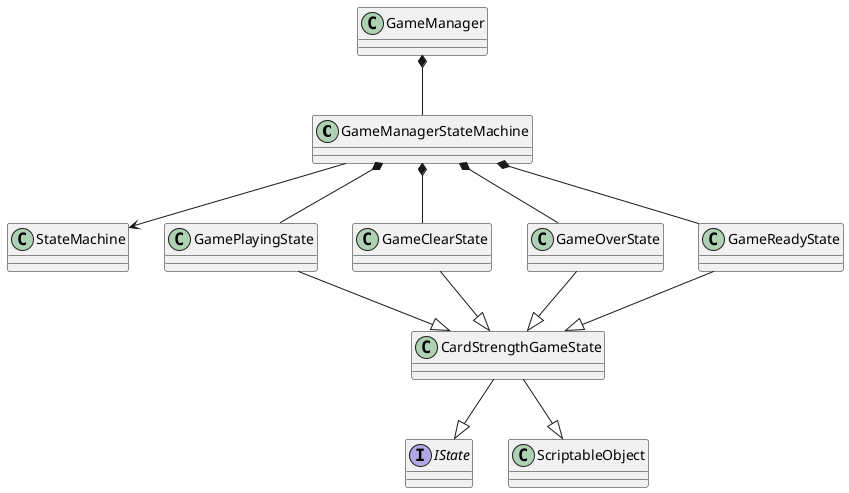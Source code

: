 @startuml
class GameManagerStateMachine
class GameManager
class StateMachine
class CardStrengthGameState
class GamePlayingState
class GameClearState
class GameOverState
class GameReadyState
interface IState
class ScriptableObject

GameManager *-- GameManagerStateMachine

GameManagerStateMachine *-- GamePlayingState
GameManagerStateMachine *-- GameClearState
GameManagerStateMachine *-- GameOverState
GameManagerStateMachine *-- GameReadyState
GameManagerStateMachine --> StateMachine

GamePlayingState --|> CardStrengthGameState
GameClearState --|> CardStrengthGameState
GameOverState --|> CardStrengthGameState
GameReadyState --|> CardStrengthGameState

CardStrengthGameState --|> IState
CardStrengthGameState --|> ScriptableObject

@enduml